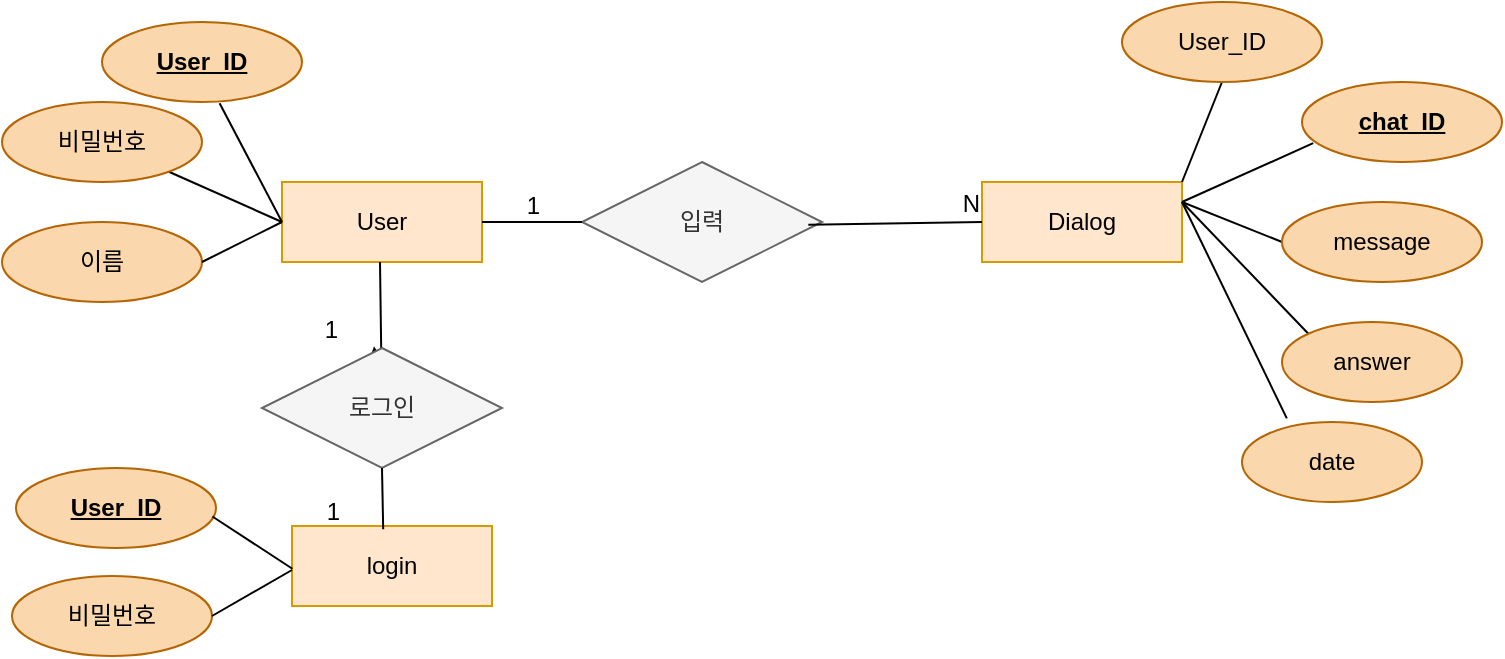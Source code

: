 <mxfile version="22.1.3" type="github">
  <diagram name="Page-1" id="2YBvvXClWsGukQMizWep">
    <mxGraphModel dx="1290" dy="663" grid="0" gridSize="10" guides="1" tooltips="1" connect="1" arrows="1" fold="1" page="1" pageScale="1" pageWidth="850" pageHeight="1100" math="0" shadow="0">
      <root>
        <mxCell id="0" />
        <mxCell id="1" parent="0" />
        <mxCell id="lu0mgNzLaSJTNHOdqmoG-1" value="Dialog" style="whiteSpace=wrap;html=1;align=center;strokeColor=#d79b00;fillStyle=solid;fillColor=#ffe6cc;" parent="1" vertex="1">
          <mxGeometry x="560" y="400" width="100" height="40" as="geometry" />
        </mxCell>
        <mxCell id="lu0mgNzLaSJTNHOdqmoG-2" value="User" style="whiteSpace=wrap;html=1;align=center;strokeColor=#d79b00;fillStyle=solid;fillColor=#ffe6cc;" parent="1" vertex="1">
          <mxGeometry x="210" y="400" width="100" height="40" as="geometry" />
        </mxCell>
        <mxCell id="lu0mgNzLaSJTNHOdqmoG-3" value="입력" style="shape=rhombus;perimeter=rhombusPerimeter;whiteSpace=wrap;html=1;align=center;fillColor=#f5f5f5;fontColor=#333333;strokeColor=#666666;" parent="1" vertex="1">
          <mxGeometry x="360" y="390" width="120" height="60" as="geometry" />
        </mxCell>
        <mxCell id="lu0mgNzLaSJTNHOdqmoG-4" value="" style="endArrow=none;html=1;rounded=0;exitX=0.588;exitY=1.015;exitDx=0;exitDy=0;exitPerimeter=0;entryX=0;entryY=0.5;entryDx=0;entryDy=0;" parent="1" source="lu0mgNzLaSJTNHOdqmoG-27" target="lu0mgNzLaSJTNHOdqmoG-2" edge="1">
          <mxGeometry relative="1" as="geometry">
            <mxPoint x="190" y="350" as="sourcePoint" />
            <mxPoint x="209" y="402" as="targetPoint" />
          </mxGeometry>
        </mxCell>
        <mxCell id="lu0mgNzLaSJTNHOdqmoG-7" value="" style="endArrow=none;html=1;rounded=0;entryX=0;entryY=0.5;entryDx=0;entryDy=0;" parent="1" source="lu0mgNzLaSJTNHOdqmoG-8" target="lu0mgNzLaSJTNHOdqmoG-2" edge="1">
          <mxGeometry relative="1" as="geometry">
            <mxPoint x="140" y="390" as="sourcePoint" />
            <mxPoint x="160" y="440" as="targetPoint" />
          </mxGeometry>
        </mxCell>
        <mxCell id="lu0mgNzLaSJTNHOdqmoG-8" value="비밀번호" style="ellipse;whiteSpace=wrap;html=1;align=center;fillColor=#fad7ac;strokeColor=#b46504;" parent="1" vertex="1">
          <mxGeometry x="70" y="360" width="100" height="40" as="geometry" />
        </mxCell>
        <mxCell id="lu0mgNzLaSJTNHOdqmoG-9" value="이름" style="ellipse;whiteSpace=wrap;html=1;align=center;direction=west;fillColor=#fad7ac;strokeColor=#b46504;" parent="1" vertex="1">
          <mxGeometry x="70" y="420" width="100" height="40" as="geometry" />
        </mxCell>
        <mxCell id="lu0mgNzLaSJTNHOdqmoG-10" value="" style="endArrow=none;html=1;rounded=0;entryX=0;entryY=0.5;entryDx=0;entryDy=0;exitX=0;exitY=0.5;exitDx=0;exitDy=0;" parent="1" source="lu0mgNzLaSJTNHOdqmoG-9" target="lu0mgNzLaSJTNHOdqmoG-2" edge="1">
          <mxGeometry relative="1" as="geometry">
            <mxPoint x="163" y="450" as="sourcePoint" />
            <mxPoint x="210" y="465" as="targetPoint" />
          </mxGeometry>
        </mxCell>
        <mxCell id="lu0mgNzLaSJTNHOdqmoG-11" value="" style="endArrow=none;html=1;rounded=0;entryX=1;entryY=0;entryDx=0;entryDy=0;exitX=0.5;exitY=1;exitDx=0;exitDy=0;" parent="1" source="lu0mgNzLaSJTNHOdqmoG-12" target="lu0mgNzLaSJTNHOdqmoG-1" edge="1">
          <mxGeometry relative="1" as="geometry">
            <mxPoint x="690" y="350" as="sourcePoint" />
            <mxPoint x="710" y="400" as="targetPoint" />
          </mxGeometry>
        </mxCell>
        <mxCell id="lu0mgNzLaSJTNHOdqmoG-12" value="User_ID" style="ellipse;whiteSpace=wrap;html=1;align=center;fillColor=#fad7ac;strokeColor=#b46504;" parent="1" vertex="1">
          <mxGeometry x="630" y="310" width="100" height="40" as="geometry" />
        </mxCell>
        <mxCell id="lu0mgNzLaSJTNHOdqmoG-14" value="" style="endArrow=none;html=1;rounded=0;entryX=1;entryY=0.25;entryDx=0;entryDy=0;exitX=0.056;exitY=0.765;exitDx=0;exitDy=0;exitPerimeter=0;" parent="1" source="lu0mgNzLaSJTNHOdqmoG-28" target="lu0mgNzLaSJTNHOdqmoG-1" edge="1">
          <mxGeometry relative="1" as="geometry">
            <mxPoint x="724" y="398.4" as="sourcePoint" />
            <mxPoint x="750" y="425" as="targetPoint" />
          </mxGeometry>
        </mxCell>
        <mxCell id="lu0mgNzLaSJTNHOdqmoG-16" value="" style="endArrow=none;html=1;rounded=0;entryX=1;entryY=0.25;entryDx=0;entryDy=0;exitX=0;exitY=0.5;exitDx=0;exitDy=0;" parent="1" source="lu0mgNzLaSJTNHOdqmoG-17" target="lu0mgNzLaSJTNHOdqmoG-1" edge="1">
          <mxGeometry relative="1" as="geometry">
            <mxPoint x="740" y="405" as="sourcePoint" />
            <mxPoint x="670" y="440" as="targetPoint" />
          </mxGeometry>
        </mxCell>
        <mxCell id="lu0mgNzLaSJTNHOdqmoG-17" value="message" style="ellipse;whiteSpace=wrap;html=1;align=center;fillColor=#fad7ac;strokeColor=#b46504;" parent="1" vertex="1">
          <mxGeometry x="710" y="410" width="100" height="40" as="geometry" />
        </mxCell>
        <mxCell id="lu0mgNzLaSJTNHOdqmoG-18" value="" style="endArrow=none;html=1;rounded=0;entryX=1;entryY=0.25;entryDx=0;entryDy=0;exitX=0;exitY=0;exitDx=0;exitDy=0;" parent="1" source="lu0mgNzLaSJTNHOdqmoG-19" target="lu0mgNzLaSJTNHOdqmoG-1" edge="1">
          <mxGeometry relative="1" as="geometry">
            <mxPoint x="730" y="465" as="sourcePoint" />
            <mxPoint x="660" y="440" as="targetPoint" />
          </mxGeometry>
        </mxCell>
        <mxCell id="lu0mgNzLaSJTNHOdqmoG-19" value="answer" style="ellipse;whiteSpace=wrap;html=1;align=center;fillColor=#fad7ac;strokeColor=#b46504;" parent="1" vertex="1">
          <mxGeometry x="710" y="470" width="90" height="40" as="geometry" />
        </mxCell>
        <mxCell id="lu0mgNzLaSJTNHOdqmoG-20" value="" style="endArrow=none;html=1;rounded=0;entryX=1;entryY=0.25;entryDx=0;entryDy=0;exitX=0.249;exitY=-0.045;exitDx=0;exitDy=0;exitPerimeter=0;" parent="1" source="lu0mgNzLaSJTNHOdqmoG-21" target="lu0mgNzLaSJTNHOdqmoG-1" edge="1">
          <mxGeometry relative="1" as="geometry">
            <mxPoint x="710" y="515" as="sourcePoint" />
            <mxPoint x="670" y="380" as="targetPoint" />
          </mxGeometry>
        </mxCell>
        <mxCell id="lu0mgNzLaSJTNHOdqmoG-21" value="date" style="ellipse;whiteSpace=wrap;html=1;align=center;fillColor=#fad7ac;strokeColor=#b46504;" parent="1" vertex="1">
          <mxGeometry x="690" y="520" width="90" height="40" as="geometry" />
        </mxCell>
        <mxCell id="lu0mgNzLaSJTNHOdqmoG-23" value="" style="endArrow=none;html=1;rounded=0;entryX=0;entryY=0.5;entryDx=0;entryDy=0;exitX=1;exitY=0.5;exitDx=0;exitDy=0;" parent="1" source="lu0mgNzLaSJTNHOdqmoG-2" target="lu0mgNzLaSJTNHOdqmoG-3" edge="1">
          <mxGeometry relative="1" as="geometry">
            <mxPoint x="340" y="420" as="sourcePoint" />
            <mxPoint x="500" y="420" as="targetPoint" />
          </mxGeometry>
        </mxCell>
        <mxCell id="lu0mgNzLaSJTNHOdqmoG-24" value="1" style="resizable=0;html=1;whiteSpace=wrap;align=right;verticalAlign=bottom;" parent="lu0mgNzLaSJTNHOdqmoG-23" connectable="0" vertex="1">
          <mxGeometry x="1" relative="1" as="geometry">
            <mxPoint x="-20" as="offset" />
          </mxGeometry>
        </mxCell>
        <mxCell id="lu0mgNzLaSJTNHOdqmoG-25" value="" style="endArrow=none;html=1;rounded=0;entryX=0;entryY=0.5;entryDx=0;entryDy=0;exitX=0.943;exitY=0.523;exitDx=0;exitDy=0;exitPerimeter=0;" parent="1" source="lu0mgNzLaSJTNHOdqmoG-3" edge="1">
          <mxGeometry relative="1" as="geometry">
            <mxPoint x="480" y="420" as="sourcePoint" />
            <mxPoint x="560" y="420" as="targetPoint" />
          </mxGeometry>
        </mxCell>
        <mxCell id="lu0mgNzLaSJTNHOdqmoG-26" value="N" style="resizable=0;html=1;whiteSpace=wrap;align=right;verticalAlign=bottom;" parent="lu0mgNzLaSJTNHOdqmoG-25" connectable="0" vertex="1">
          <mxGeometry x="1" relative="1" as="geometry" />
        </mxCell>
        <mxCell id="lu0mgNzLaSJTNHOdqmoG-27" value="&lt;b&gt;User_ID&lt;/b&gt;" style="ellipse;whiteSpace=wrap;html=1;align=center;fontStyle=4;fillColor=#fad7ac;strokeColor=#b46504;" parent="1" vertex="1">
          <mxGeometry x="120" y="320" width="100" height="40" as="geometry" />
        </mxCell>
        <mxCell id="lu0mgNzLaSJTNHOdqmoG-28" value="&lt;b&gt;chat_ID&lt;/b&gt;" style="ellipse;whiteSpace=wrap;html=1;align=center;fontStyle=4;fillColor=#fad7ac;strokeColor=#b46504;" parent="1" vertex="1">
          <mxGeometry x="720" y="350" width="100" height="40" as="geometry" />
        </mxCell>
        <mxCell id="Rqa1QfK9Gh2-wgY78JKW-1" value="" style="endArrow=none;html=1;rounded=0;" edge="1" parent="1" target="Rqa1QfK9Gh2-wgY78JKW-3">
          <mxGeometry relative="1" as="geometry">
            <mxPoint x="259.002" y="440" as="sourcePoint" />
            <mxPoint x="260" y="474" as="targetPoint" />
          </mxGeometry>
        </mxCell>
        <mxCell id="Rqa1QfK9Gh2-wgY78JKW-2" value="1" style="resizable=0;html=1;whiteSpace=wrap;align=right;verticalAlign=bottom;" connectable="0" vertex="1" parent="Rqa1QfK9Gh2-wgY78JKW-1">
          <mxGeometry x="1" relative="1" as="geometry">
            <mxPoint x="-20" as="offset" />
          </mxGeometry>
        </mxCell>
        <mxCell id="Rqa1QfK9Gh2-wgY78JKW-6" style="edgeStyle=none;curved=1;rounded=0;orthogonalLoop=1;jettySize=auto;html=1;fontSize=12;startSize=8;endSize=8;" edge="1" parent="1" source="Rqa1QfK9Gh2-wgY78JKW-3">
          <mxGeometry relative="1" as="geometry">
            <mxPoint x="256" y="482.12" as="targetPoint" />
          </mxGeometry>
        </mxCell>
        <mxCell id="Rqa1QfK9Gh2-wgY78JKW-3" value="로그인" style="shape=rhombus;perimeter=rhombusPerimeter;whiteSpace=wrap;html=1;align=center;fillColor=#f5f5f5;fontColor=#333333;strokeColor=#666666;" vertex="1" parent="1">
          <mxGeometry x="200" y="483" width="120" height="60" as="geometry" />
        </mxCell>
        <mxCell id="Rqa1QfK9Gh2-wgY78JKW-7" value="login" style="whiteSpace=wrap;html=1;align=center;strokeColor=#d79b00;fillStyle=solid;fillColor=#ffe6cc;" vertex="1" parent="1">
          <mxGeometry x="215" y="572" width="100" height="40" as="geometry" />
        </mxCell>
        <mxCell id="Rqa1QfK9Gh2-wgY78JKW-9" value="" style="endArrow=none;html=1;rounded=0;exitX=0.5;exitY=1;exitDx=0;exitDy=0;entryX=0.456;entryY=0.041;entryDx=0;entryDy=0;entryPerimeter=0;" edge="1" parent="1" source="Rqa1QfK9Gh2-wgY78JKW-3" target="Rqa1QfK9Gh2-wgY78JKW-7">
          <mxGeometry relative="1" as="geometry">
            <mxPoint x="259.502" y="550" as="sourcePoint" />
            <mxPoint x="261" y="568" as="targetPoint" />
          </mxGeometry>
        </mxCell>
        <mxCell id="Rqa1QfK9Gh2-wgY78JKW-10" value="1" style="resizable=0;html=1;whiteSpace=wrap;align=right;verticalAlign=bottom;" connectable="0" vertex="1" parent="Rqa1QfK9Gh2-wgY78JKW-9">
          <mxGeometry x="1" relative="1" as="geometry">
            <mxPoint x="-20" as="offset" />
          </mxGeometry>
        </mxCell>
        <mxCell id="Rqa1QfK9Gh2-wgY78JKW-11" value="&lt;b&gt;User_ID&lt;/b&gt;" style="ellipse;whiteSpace=wrap;html=1;align=center;fontStyle=4;fillColor=#fad7ac;strokeColor=#b46504;" vertex="1" parent="1">
          <mxGeometry x="77" y="543" width="100" height="40" as="geometry" />
        </mxCell>
        <mxCell id="Rqa1QfK9Gh2-wgY78JKW-12" value="" style="endArrow=none;html=1;rounded=0;exitX=0.982;exitY=0.606;exitDx=0;exitDy=0;exitPerimeter=0;entryX=0.002;entryY=0.534;entryDx=0;entryDy=0;entryPerimeter=0;" edge="1" parent="1" source="Rqa1QfK9Gh2-wgY78JKW-11" target="Rqa1QfK9Gh2-wgY78JKW-7">
          <mxGeometry relative="1" as="geometry">
            <mxPoint x="162" y="546" as="sourcePoint" />
            <mxPoint x="214" y="593" as="targetPoint" />
          </mxGeometry>
        </mxCell>
        <mxCell id="Rqa1QfK9Gh2-wgY78JKW-13" value="비밀번호" style="ellipse;whiteSpace=wrap;html=1;align=center;fillColor=#fad7ac;strokeColor=#b46504;" vertex="1" parent="1">
          <mxGeometry x="75" y="597" width="100" height="40" as="geometry" />
        </mxCell>
        <mxCell id="Rqa1QfK9Gh2-wgY78JKW-14" value="" style="endArrow=none;html=1;rounded=0;exitX=1;exitY=0.5;exitDx=0;exitDy=0;" edge="1" parent="1" source="Rqa1QfK9Gh2-wgY78JKW-13">
          <mxGeometry relative="1" as="geometry">
            <mxPoint x="158" y="628" as="sourcePoint" />
            <mxPoint x="215" y="594" as="targetPoint" />
          </mxGeometry>
        </mxCell>
      </root>
    </mxGraphModel>
  </diagram>
</mxfile>
